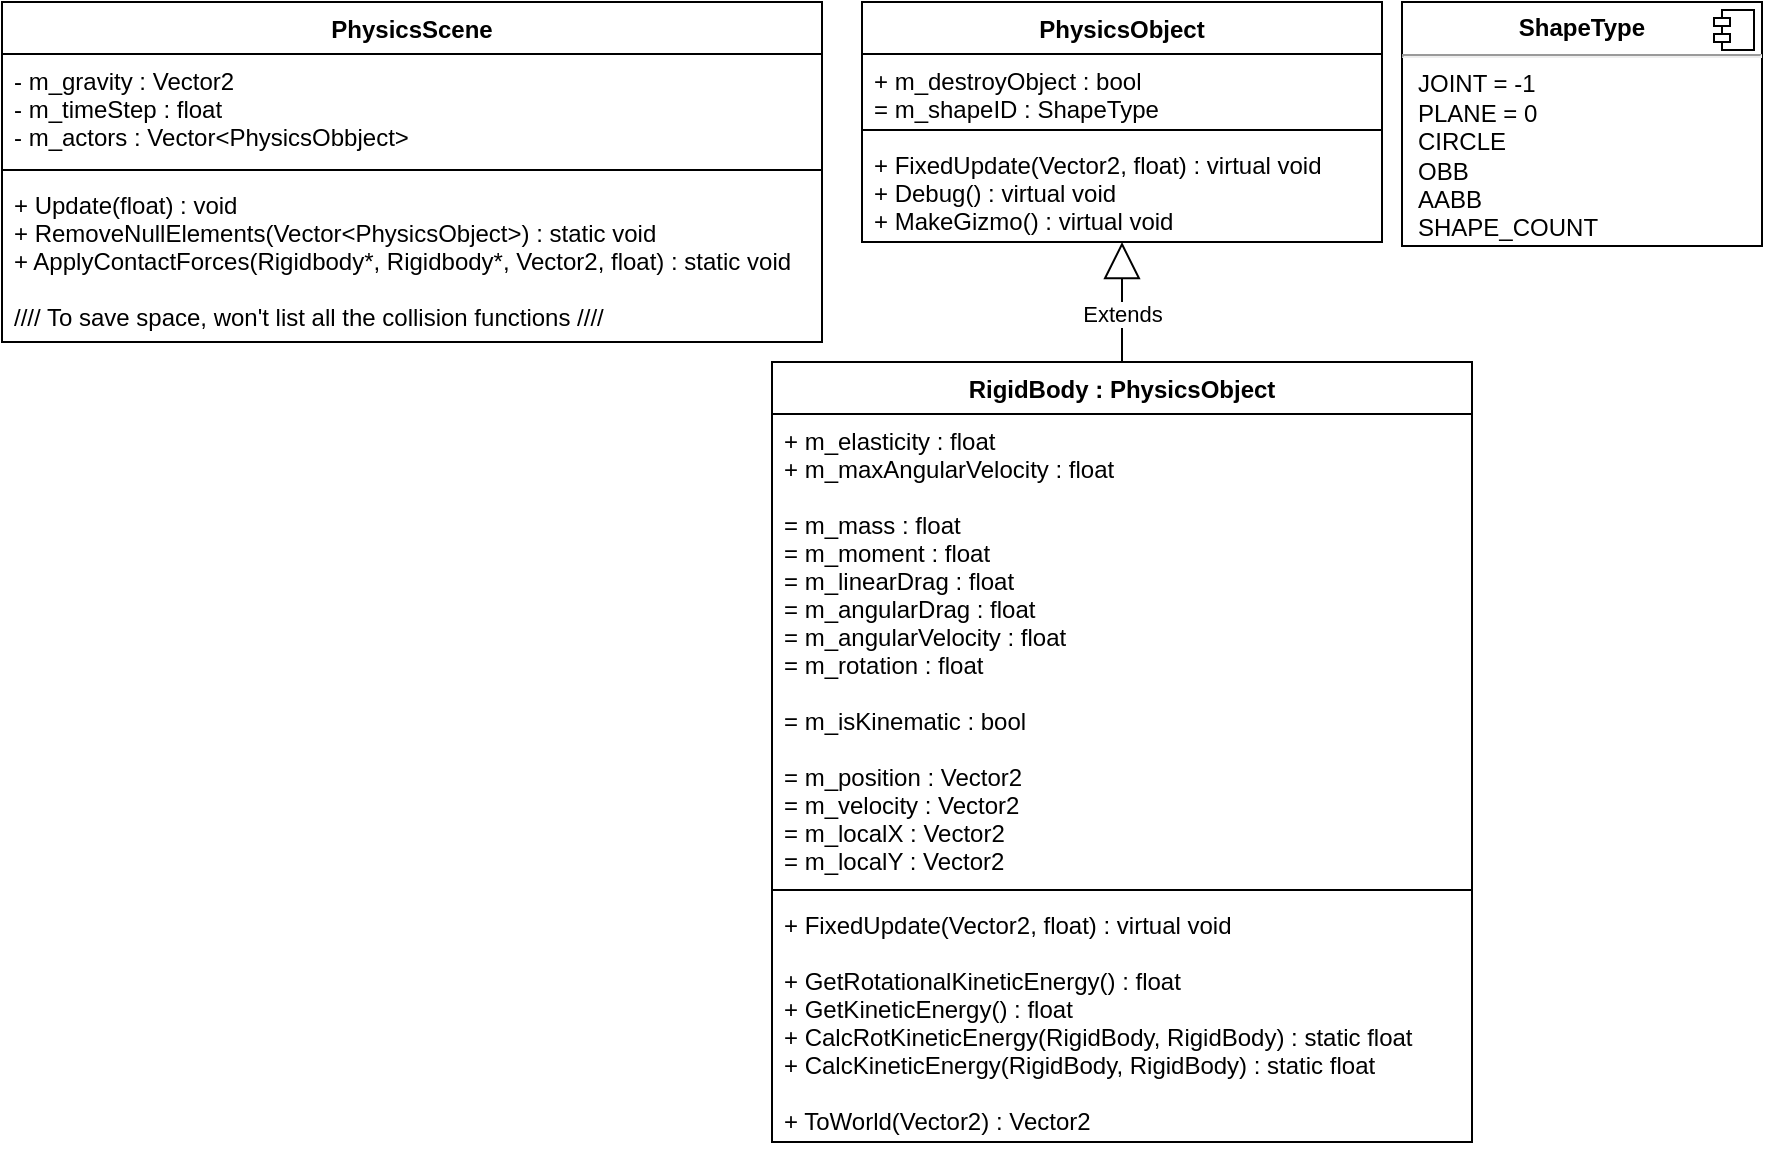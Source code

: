 <mxfile version="12.6.5" type="device"><diagram id="ybpsyzJbaQ1JewlX9RVd" name="Page-1"><mxGraphModel dx="652" dy="704" grid="1" gridSize="10" guides="1" tooltips="1" connect="1" arrows="1" fold="1" page="1" pageScale="1" pageWidth="827" pageHeight="1169" math="0" shadow="0"><root><mxCell id="0"/><mxCell id="1" parent="0"/><mxCell id="ozWkSSmqGrCh6HRNY0gK-1" value="PhysicsScene" style="swimlane;fontStyle=1;align=center;verticalAlign=top;childLayout=stackLayout;horizontal=1;startSize=26;horizontalStack=0;resizeParent=1;resizeParentMax=0;resizeLast=0;collapsible=1;marginBottom=0;" vertex="1" parent="1"><mxGeometry x="20" y="20" width="410" height="170" as="geometry"/></mxCell><mxCell id="ozWkSSmqGrCh6HRNY0gK-2" value="- m_gravity : Vector2&#10;- m_timeStep : float&#10;- m_actors : Vector&lt;PhysicsObbject&gt;" style="text;strokeColor=none;fillColor=none;align=left;verticalAlign=top;spacingLeft=4;spacingRight=4;overflow=hidden;rotatable=0;points=[[0,0.5],[1,0.5]];portConstraint=eastwest;" vertex="1" parent="ozWkSSmqGrCh6HRNY0gK-1"><mxGeometry y="26" width="410" height="54" as="geometry"/></mxCell><mxCell id="ozWkSSmqGrCh6HRNY0gK-3" value="" style="line;strokeWidth=1;fillColor=none;align=left;verticalAlign=middle;spacingTop=-1;spacingLeft=3;spacingRight=3;rotatable=0;labelPosition=right;points=[];portConstraint=eastwest;" vertex="1" parent="ozWkSSmqGrCh6HRNY0gK-1"><mxGeometry y="80" width="410" height="8" as="geometry"/></mxCell><mxCell id="ozWkSSmqGrCh6HRNY0gK-4" value="+ Update(float) : void&#10;+ RemoveNullElements(Vector&lt;PhysicsObject&gt;) : static void&#10;+ ApplyContactForces(Rigidbody*, Rigidbody*, Vector2, float) : static void&#10;&#10;//// To save space, won't list all the collision functions ////" style="text;strokeColor=none;fillColor=none;align=left;verticalAlign=top;spacingLeft=4;spacingRight=4;overflow=hidden;rotatable=0;points=[[0,0.5],[1,0.5]];portConstraint=eastwest;" vertex="1" parent="ozWkSSmqGrCh6HRNY0gK-1"><mxGeometry y="88" width="410" height="82" as="geometry"/></mxCell><mxCell id="ozWkSSmqGrCh6HRNY0gK-6" value="PhysicsObject" style="swimlane;fontStyle=1;align=center;verticalAlign=top;childLayout=stackLayout;horizontal=1;startSize=26;horizontalStack=0;resizeParent=1;resizeParentMax=0;resizeLast=0;collapsible=1;marginBottom=0;" vertex="1" parent="1"><mxGeometry x="450" y="20" width="260" height="120" as="geometry"><mxRectangle x="450" y="20" width="120" height="26" as="alternateBounds"/></mxGeometry></mxCell><mxCell id="ozWkSSmqGrCh6HRNY0gK-7" value="+ m_destroyObject : bool&#10;= m_shapeID : ShapeType&#10;" style="text;strokeColor=none;fillColor=none;align=left;verticalAlign=top;spacingLeft=4;spacingRight=4;overflow=hidden;rotatable=0;points=[[0,0.5],[1,0.5]];portConstraint=eastwest;" vertex="1" parent="ozWkSSmqGrCh6HRNY0gK-6"><mxGeometry y="26" width="260" height="34" as="geometry"/></mxCell><mxCell id="ozWkSSmqGrCh6HRNY0gK-8" value="" style="line;strokeWidth=1;fillColor=none;align=left;verticalAlign=middle;spacingTop=-1;spacingLeft=3;spacingRight=3;rotatable=0;labelPosition=right;points=[];portConstraint=eastwest;" vertex="1" parent="ozWkSSmqGrCh6HRNY0gK-6"><mxGeometry y="60" width="260" height="8" as="geometry"/></mxCell><mxCell id="ozWkSSmqGrCh6HRNY0gK-9" value="+ FixedUpdate(Vector2, float) : virtual void&#10;+ Debug() : virtual void&#10;+ MakeGizmo() : virtual void" style="text;strokeColor=none;fillColor=none;align=left;verticalAlign=top;spacingLeft=4;spacingRight=4;overflow=hidden;rotatable=0;points=[[0,0.5],[1,0.5]];portConstraint=eastwest;" vertex="1" parent="ozWkSSmqGrCh6HRNY0gK-6"><mxGeometry y="68" width="260" height="52" as="geometry"/></mxCell><mxCell id="ozWkSSmqGrCh6HRNY0gK-10" value="&lt;p style=&quot;margin: 0px ; margin-top: 6px ; text-align: center&quot;&gt;&lt;b&gt;ShapeType&lt;/b&gt;&lt;/p&gt;&lt;hr&gt;&lt;p style=&quot;margin: 0px ; margin-left: 8px&quot;&gt;JOINT = -1&lt;/p&gt;&lt;p style=&quot;margin: 0px ; margin-left: 8px&quot;&gt;PLANE = 0&lt;/p&gt;&lt;p style=&quot;margin: 0px ; margin-left: 8px&quot;&gt;CIRCLE&lt;/p&gt;&lt;p style=&quot;margin: 0px ; margin-left: 8px&quot;&gt;OBB&lt;/p&gt;&lt;p style=&quot;margin: 0px ; margin-left: 8px&quot;&gt;AABB&lt;/p&gt;&lt;p style=&quot;margin: 0px ; margin-left: 8px&quot;&gt;SHAPE_COUNT&lt;/p&gt;" style="align=left;overflow=fill;html=1;" vertex="1" parent="1"><mxGeometry x="720" y="20" width="180" height="122" as="geometry"/></mxCell><mxCell id="ozWkSSmqGrCh6HRNY0gK-11" value="" style="shape=component;jettyWidth=8;jettyHeight=4;" vertex="1" parent="ozWkSSmqGrCh6HRNY0gK-10"><mxGeometry x="1" width="20" height="20" relative="1" as="geometry"><mxPoint x="-24" y="4" as="offset"/></mxGeometry></mxCell><mxCell id="ozWkSSmqGrCh6HRNY0gK-12" value="RigidBody : PhysicsObject" style="swimlane;fontStyle=1;align=center;verticalAlign=top;childLayout=stackLayout;horizontal=1;startSize=26;horizontalStack=0;resizeParent=1;resizeParentMax=0;resizeLast=0;collapsible=1;marginBottom=0;" vertex="1" parent="1"><mxGeometry x="405" y="200" width="350" height="390" as="geometry"/></mxCell><mxCell id="ozWkSSmqGrCh6HRNY0gK-13" value="+ m_elasticity : float&#10;+ m_maxAngularVelocity : float&#10;&#10;= m_mass : float&#10;= m_moment : float&#10;= m_linearDrag : float&#10;= m_angularDrag : float&#10;= m_angularVelocity : float&#10;= m_rotation : float&#10;&#10;= m_isKinematic : bool&#10;&#10;= m_position : Vector2&#10;= m_velocity : Vector2&#10;= m_localX : Vector2&#10;= m_localY : Vector2&#10;" style="text;strokeColor=none;fillColor=none;align=left;verticalAlign=top;spacingLeft=4;spacingRight=4;overflow=hidden;rotatable=0;points=[[0,0.5],[1,0.5]];portConstraint=eastwest;" vertex="1" parent="ozWkSSmqGrCh6HRNY0gK-12"><mxGeometry y="26" width="350" height="234" as="geometry"/></mxCell><mxCell id="ozWkSSmqGrCh6HRNY0gK-14" value="" style="line;strokeWidth=1;fillColor=none;align=left;verticalAlign=middle;spacingTop=-1;spacingLeft=3;spacingRight=3;rotatable=0;labelPosition=right;points=[];portConstraint=eastwest;" vertex="1" parent="ozWkSSmqGrCh6HRNY0gK-12"><mxGeometry y="260" width="350" height="8" as="geometry"/></mxCell><mxCell id="ozWkSSmqGrCh6HRNY0gK-15" value="+ FixedUpdate(Vector2, float) : virtual void&#10;&#10;+ GetRotationalKineticEnergy() : float&#10;+ GetKineticEnergy() : float&#10;+ CalcRotKineticEnergy(RigidBody, RigidBody) : static float&#10;+ CalcKineticEnergy(RigidBody, RigidBody) : static float&#10;&#10;+ ToWorld(Vector2) : Vector2" style="text;strokeColor=none;fillColor=none;align=left;verticalAlign=top;spacingLeft=4;spacingRight=4;overflow=hidden;rotatable=0;points=[[0,0.5],[1,0.5]];portConstraint=eastwest;" vertex="1" parent="ozWkSSmqGrCh6HRNY0gK-12"><mxGeometry y="268" width="350" height="122" as="geometry"/></mxCell><mxCell id="ozWkSSmqGrCh6HRNY0gK-16" value="Extends" style="endArrow=block;endSize=16;endFill=0;html=1;exitX=0.5;exitY=0;exitDx=0;exitDy=0;entryX=0.5;entryY=1;entryDx=0;entryDy=0;entryPerimeter=0;" edge="1" parent="1" source="ozWkSSmqGrCh6HRNY0gK-12" target="ozWkSSmqGrCh6HRNY0gK-9"><mxGeometry x="-0.2" width="160" relative="1" as="geometry"><mxPoint x="320" y="280" as="sourcePoint"/><mxPoint x="480" y="280" as="targetPoint"/><mxPoint as="offset"/></mxGeometry></mxCell></root></mxGraphModel></diagram></mxfile>
